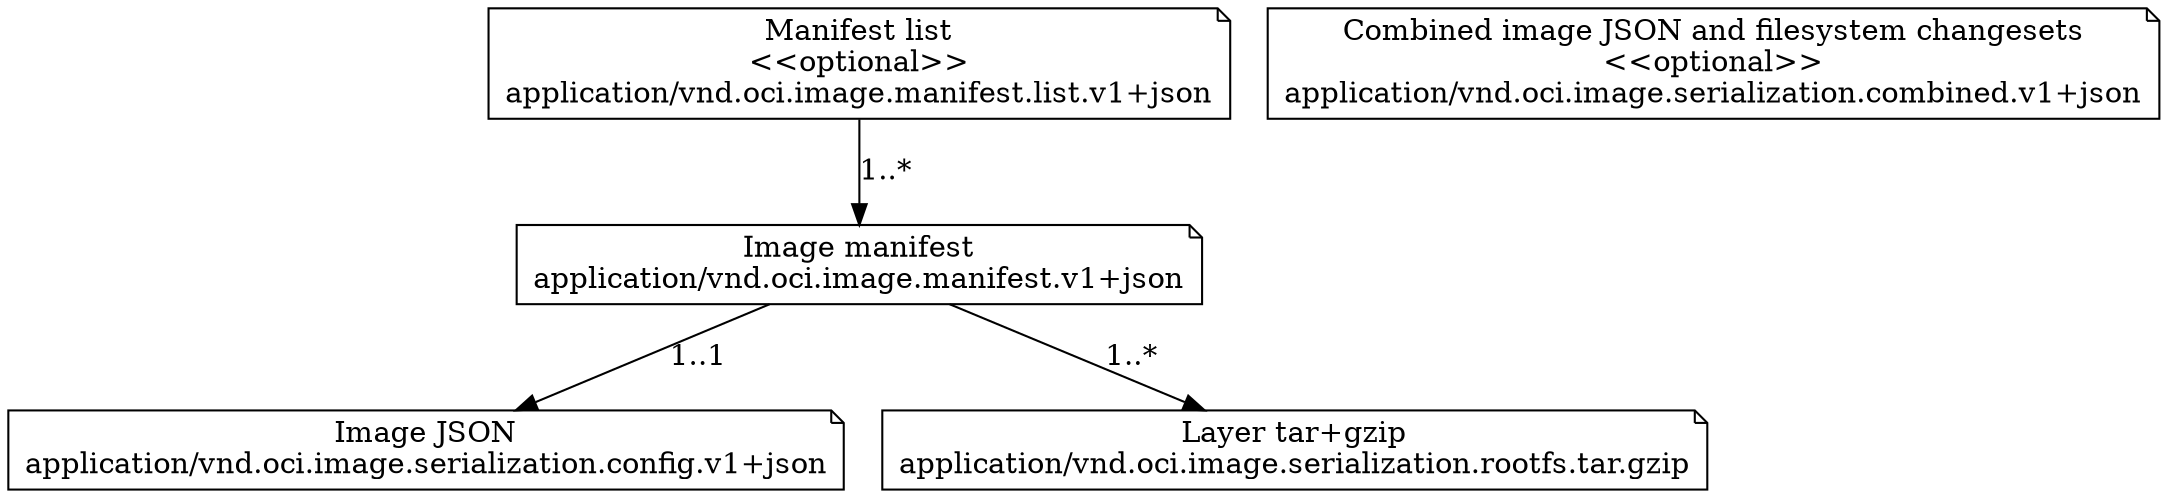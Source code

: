 digraph G {
  {
    manifestList [shape=note, label="Manifest list\n<<optional>>\napplication/vnd.oci.image.manifest.list.v1+json"]
    manifest [shape=note, label="Image manifest\napplication/vnd.oci.image.manifest.v1+json"]
    config [shape=note, label="Image JSON\napplication/vnd.oci.image.serialization.config.v1+json"]
    layer [shape=note, label="Layer tar+gzip\napplication/vnd.oci.image.serialization.rootfs.tar.gzip"]
    combined [shape=note, label="Combined image JSON and filesystem changesets\n<<optional>>\napplication/vnd.oci.image.serialization.combined.v1+json"]
  }

  manifestList -> manifest [label="1..*"]
  manifest -> config [label="1..1"]
  manifest -> layer [label="1..*"]
  combined
}
